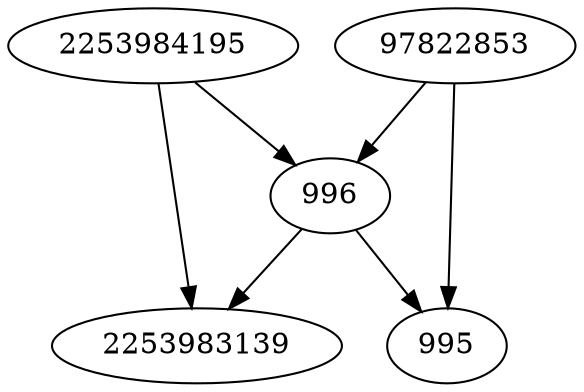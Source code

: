 strict digraph  {
2253984195;
996;
2253983139;
97822853;
995;
2253984195 -> 996;
2253984195 -> 2253983139;
996 -> 995;
996 -> 2253983139;
97822853 -> 995;
97822853 -> 996;
}
